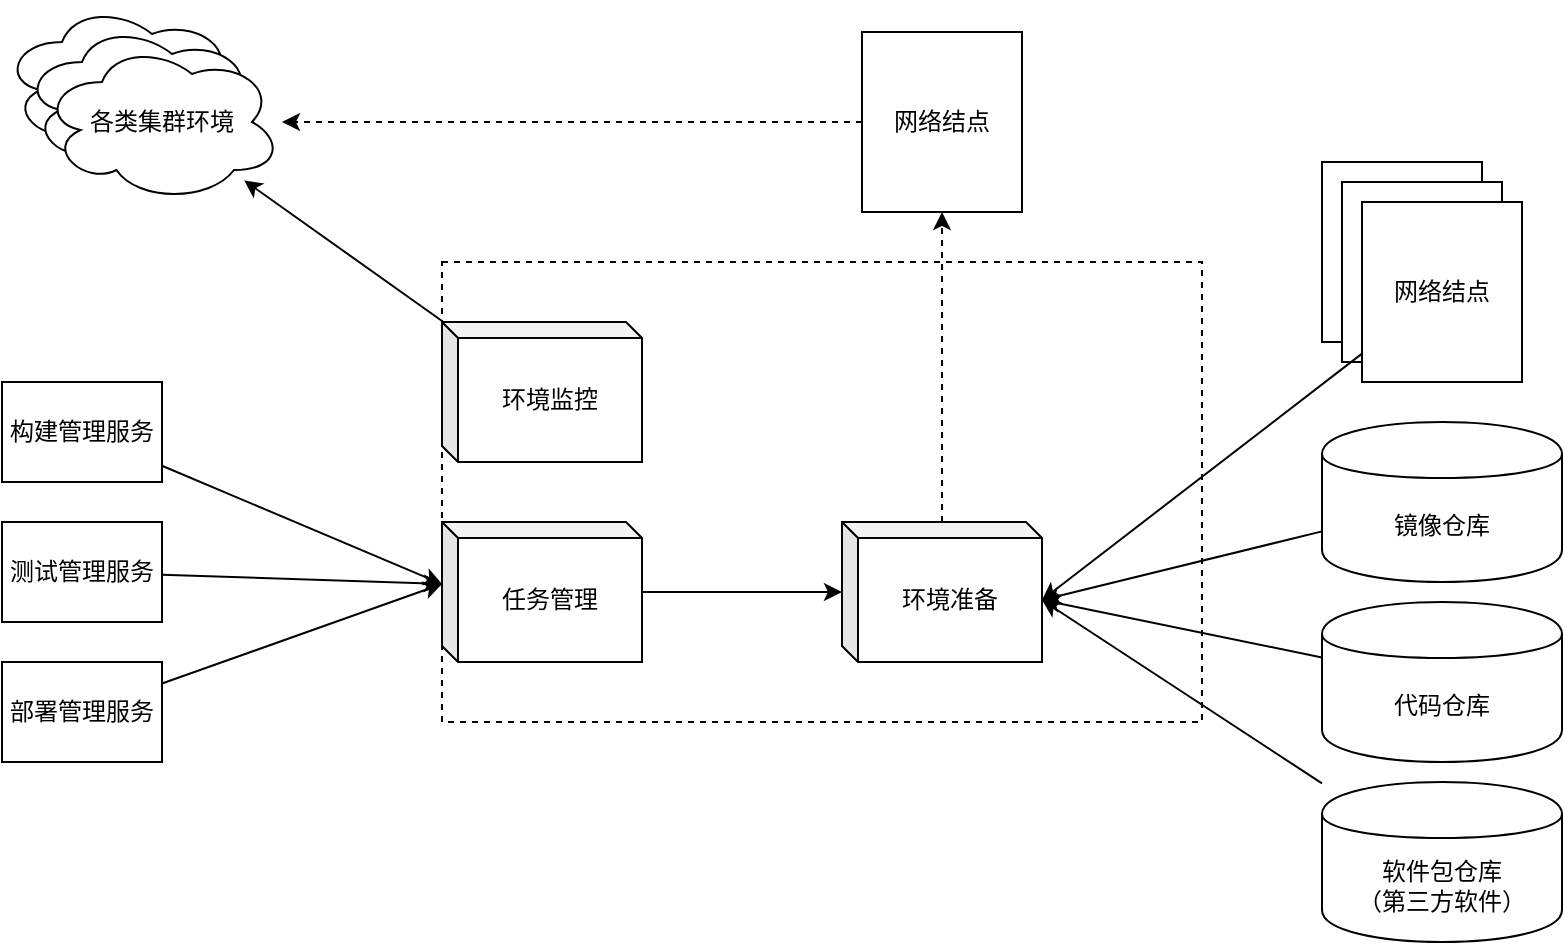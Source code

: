 <mxfile version="12.6.5" type="device"><diagram id="pPXEgA-I0D8wrIvIEL9r" name="Page-1"><mxGraphModel dx="1038" dy="607" grid="1" gridSize="10" guides="1" tooltips="1" connect="1" arrows="1" fold="1" page="1" pageScale="1" pageWidth="2339" pageHeight="3300" math="0" shadow="0"><root><mxCell id="0"/><mxCell id="1" parent="0"/><mxCell id="L0l6orWkpuWJbYQ9BWdv-9" value="" style="rounded=0;whiteSpace=wrap;html=1;dashed=1;" vertex="1" parent="1"><mxGeometry x="380" y="280" width="380" height="230" as="geometry"/></mxCell><mxCell id="L0l6orWkpuWJbYQ9BWdv-11" style="edgeStyle=none;rounded=0;orthogonalLoop=1;jettySize=auto;html=1;" edge="1" parent="1" source="L0l6orWkpuWJbYQ9BWdv-1" target="L0l6orWkpuWJbYQ9BWdv-10"><mxGeometry relative="1" as="geometry"/></mxCell><mxCell id="L0l6orWkpuWJbYQ9BWdv-1" value="任务管理" style="shape=cube;whiteSpace=wrap;html=1;boundedLbl=1;backgroundOutline=1;darkOpacity=0.05;darkOpacity2=0.1;size=8;" vertex="1" parent="1"><mxGeometry x="380" y="410" width="100" height="70" as="geometry"/></mxCell><mxCell id="L0l6orWkpuWJbYQ9BWdv-27" style="edgeStyle=none;rounded=0;orthogonalLoop=1;jettySize=auto;html=1;" edge="1" parent="1" source="L0l6orWkpuWJbYQ9BWdv-2" target="L0l6orWkpuWJbYQ9BWdv-26"><mxGeometry relative="1" as="geometry"/></mxCell><mxCell id="L0l6orWkpuWJbYQ9BWdv-2" value="环境监控" style="shape=cube;whiteSpace=wrap;html=1;boundedLbl=1;backgroundOutline=1;darkOpacity=0.05;darkOpacity2=0.1;size=8;" vertex="1" parent="1"><mxGeometry x="380" y="310" width="100" height="70" as="geometry"/></mxCell><mxCell id="L0l6orWkpuWJbYQ9BWdv-6" style="rounded=0;orthogonalLoop=1;jettySize=auto;html=1;entryX=0;entryY=0;entryDx=0;entryDy=31;entryPerimeter=0;" edge="1" parent="1" source="L0l6orWkpuWJbYQ9BWdv-3" target="L0l6orWkpuWJbYQ9BWdv-1"><mxGeometry relative="1" as="geometry"/></mxCell><mxCell id="L0l6orWkpuWJbYQ9BWdv-3" value="构建管理服务" style="rounded=0;whiteSpace=wrap;html=1;" vertex="1" parent="1"><mxGeometry x="160" y="340" width="80" height="50" as="geometry"/></mxCell><mxCell id="L0l6orWkpuWJbYQ9BWdv-7" style="edgeStyle=none;rounded=0;orthogonalLoop=1;jettySize=auto;html=1;entryX=0;entryY=0;entryDx=0;entryDy=31;entryPerimeter=0;" edge="1" parent="1" source="L0l6orWkpuWJbYQ9BWdv-4" target="L0l6orWkpuWJbYQ9BWdv-1"><mxGeometry relative="1" as="geometry"/></mxCell><mxCell id="L0l6orWkpuWJbYQ9BWdv-4" value="测试管理服务" style="rounded=0;whiteSpace=wrap;html=1;" vertex="1" parent="1"><mxGeometry x="160" y="410" width="80" height="50" as="geometry"/></mxCell><mxCell id="L0l6orWkpuWJbYQ9BWdv-8" style="edgeStyle=none;rounded=0;orthogonalLoop=1;jettySize=auto;html=1;entryX=0;entryY=0;entryDx=0;entryDy=31;entryPerimeter=0;" edge="1" parent="1" source="L0l6orWkpuWJbYQ9BWdv-5" target="L0l6orWkpuWJbYQ9BWdv-1"><mxGeometry relative="1" as="geometry"/></mxCell><mxCell id="L0l6orWkpuWJbYQ9BWdv-5" value="部署管理服务" style="rounded=0;whiteSpace=wrap;html=1;" vertex="1" parent="1"><mxGeometry x="160" y="480" width="80" height="50" as="geometry"/></mxCell><mxCell id="L0l6orWkpuWJbYQ9BWdv-23" style="edgeStyle=none;rounded=0;orthogonalLoop=1;jettySize=auto;html=1;dashed=1;" edge="1" parent="1" source="L0l6orWkpuWJbYQ9BWdv-10" target="L0l6orWkpuWJbYQ9BWdv-22"><mxGeometry relative="1" as="geometry"/></mxCell><mxCell id="L0l6orWkpuWJbYQ9BWdv-10" value="环境准备" style="shape=cube;whiteSpace=wrap;html=1;boundedLbl=1;backgroundOutline=1;darkOpacity=0.05;darkOpacity2=0.1;size=8;" vertex="1" parent="1"><mxGeometry x="580" y="410" width="100" height="70" as="geometry"/></mxCell><mxCell id="L0l6orWkpuWJbYQ9BWdv-19" style="edgeStyle=none;rounded=0;orthogonalLoop=1;jettySize=auto;html=1;entryX=0;entryY=0;entryDx=100;entryDy=39;entryPerimeter=0;" edge="1" parent="1" source="L0l6orWkpuWJbYQ9BWdv-12" target="L0l6orWkpuWJbYQ9BWdv-10"><mxGeometry relative="1" as="geometry"/></mxCell><mxCell id="L0l6orWkpuWJbYQ9BWdv-12" value="镜像仓库" style="shape=cylinder;whiteSpace=wrap;html=1;boundedLbl=1;backgroundOutline=1;" vertex="1" parent="1"><mxGeometry x="820" y="360" width="120" height="80" as="geometry"/></mxCell><mxCell id="L0l6orWkpuWJbYQ9BWdv-20" style="edgeStyle=none;rounded=0;orthogonalLoop=1;jettySize=auto;html=1;entryX=0;entryY=0;entryDx=100;entryDy=39;entryPerimeter=0;" edge="1" parent="1" source="L0l6orWkpuWJbYQ9BWdv-13" target="L0l6orWkpuWJbYQ9BWdv-10"><mxGeometry relative="1" as="geometry"/></mxCell><mxCell id="L0l6orWkpuWJbYQ9BWdv-13" value="代码仓库" style="shape=cylinder;whiteSpace=wrap;html=1;boundedLbl=1;backgroundOutline=1;" vertex="1" parent="1"><mxGeometry x="820" y="450" width="120" height="80" as="geometry"/></mxCell><mxCell id="L0l6orWkpuWJbYQ9BWdv-21" style="edgeStyle=none;rounded=0;orthogonalLoop=1;jettySize=auto;html=1;entryX=0;entryY=0;entryDx=100;entryDy=39;entryPerimeter=0;" edge="1" parent="1" source="L0l6orWkpuWJbYQ9BWdv-14" target="L0l6orWkpuWJbYQ9BWdv-10"><mxGeometry relative="1" as="geometry"/></mxCell><mxCell id="L0l6orWkpuWJbYQ9BWdv-14" value="软件包仓库&lt;br&gt;（第三方软件）" style="shape=cylinder;whiteSpace=wrap;html=1;boundedLbl=1;backgroundOutline=1;" vertex="1" parent="1"><mxGeometry x="820" y="540" width="120" height="80" as="geometry"/></mxCell><mxCell id="L0l6orWkpuWJbYQ9BWdv-15" value="网络结点" style="rounded=0;whiteSpace=wrap;html=1;" vertex="1" parent="1"><mxGeometry x="820" y="230" width="80" height="90" as="geometry"/></mxCell><mxCell id="L0l6orWkpuWJbYQ9BWdv-16" value="网络结点" style="rounded=0;whiteSpace=wrap;html=1;" vertex="1" parent="1"><mxGeometry x="830" y="240" width="80" height="90" as="geometry"/></mxCell><mxCell id="L0l6orWkpuWJbYQ9BWdv-18" style="edgeStyle=none;rounded=0;orthogonalLoop=1;jettySize=auto;html=1;entryX=0;entryY=0;entryDx=100;entryDy=39;entryPerimeter=0;" edge="1" parent="1" source="L0l6orWkpuWJbYQ9BWdv-17" target="L0l6orWkpuWJbYQ9BWdv-10"><mxGeometry relative="1" as="geometry"/></mxCell><mxCell id="L0l6orWkpuWJbYQ9BWdv-17" value="网络结点" style="rounded=0;whiteSpace=wrap;html=1;" vertex="1" parent="1"><mxGeometry x="840" y="250" width="80" height="90" as="geometry"/></mxCell><mxCell id="L0l6orWkpuWJbYQ9BWdv-28" style="edgeStyle=none;rounded=0;orthogonalLoop=1;jettySize=auto;html=1;dashed=1;" edge="1" parent="1" source="L0l6orWkpuWJbYQ9BWdv-22" target="L0l6orWkpuWJbYQ9BWdv-26"><mxGeometry relative="1" as="geometry"/></mxCell><mxCell id="L0l6orWkpuWJbYQ9BWdv-22" value="网络结点" style="rounded=0;whiteSpace=wrap;html=1;" vertex="1" parent="1"><mxGeometry x="590" y="165" width="80" height="90" as="geometry"/></mxCell><mxCell id="L0l6orWkpuWJbYQ9BWdv-24" value="" style="ellipse;shape=cloud;whiteSpace=wrap;html=1;" vertex="1" parent="1"><mxGeometry x="160" y="150" width="120" height="80" as="geometry"/></mxCell><mxCell id="L0l6orWkpuWJbYQ9BWdv-25" value="" style="ellipse;shape=cloud;whiteSpace=wrap;html=1;" vertex="1" parent="1"><mxGeometry x="170" y="160" width="120" height="80" as="geometry"/></mxCell><mxCell id="L0l6orWkpuWJbYQ9BWdv-26" value="各类集群环境" style="ellipse;shape=cloud;whiteSpace=wrap;html=1;" vertex="1" parent="1"><mxGeometry x="180" y="170" width="120" height="80" as="geometry"/></mxCell></root></mxGraphModel></diagram></mxfile>